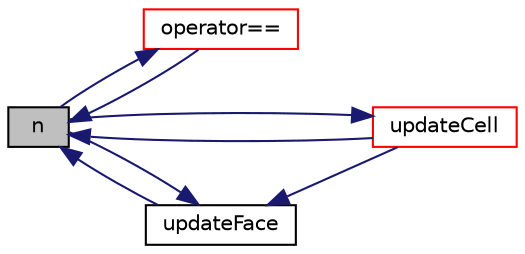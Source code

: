 digraph "n"
{
  bgcolor="transparent";
  edge [fontname="Helvetica",fontsize="10",labelfontname="Helvetica",labelfontsize="10"];
  node [fontname="Helvetica",fontsize="10",shape=record];
  rankdir="LR";
  Node415 [label="n",height=0.2,width=0.4,color="black", fillcolor="grey75", style="filled", fontcolor="black"];
  Node415 -> Node416 [dir="back",color="midnightblue",fontsize="10",style="solid",fontname="Helvetica"];
  Node416 [label="operator==",height=0.2,width=0.4,color="red",URL="$a22233.html#a610ecf3e99e3f6c10a47283dca9d30cf"];
  Node416 -> Node415 [dir="back",color="midnightblue",fontsize="10",style="solid",fontname="Helvetica"];
  Node415 -> Node419 [dir="back",color="midnightblue",fontsize="10",style="solid",fontname="Helvetica"];
  Node419 [label="updateCell",height=0.2,width=0.4,color="red",URL="$a22233.html#a77204b39a1795badf6e3b5db01bef0c6",tooltip="Influence of neighbouring face. "];
  Node419 -> Node415 [dir="back",color="midnightblue",fontsize="10",style="solid",fontname="Helvetica"];
  Node415 -> Node425 [dir="back",color="midnightblue",fontsize="10",style="solid",fontname="Helvetica"];
  Node425 [label="updateFace",height=0.2,width=0.4,color="black",URL="$a22233.html#aa349933ffb3c59237d0798b6e6d0c8fd",tooltip="Influence of neighbouring cell. "];
  Node425 -> Node415 [dir="back",color="midnightblue",fontsize="10",style="solid",fontname="Helvetica"];
  Node425 -> Node419 [dir="back",color="midnightblue",fontsize="10",style="solid",fontname="Helvetica"];
}
